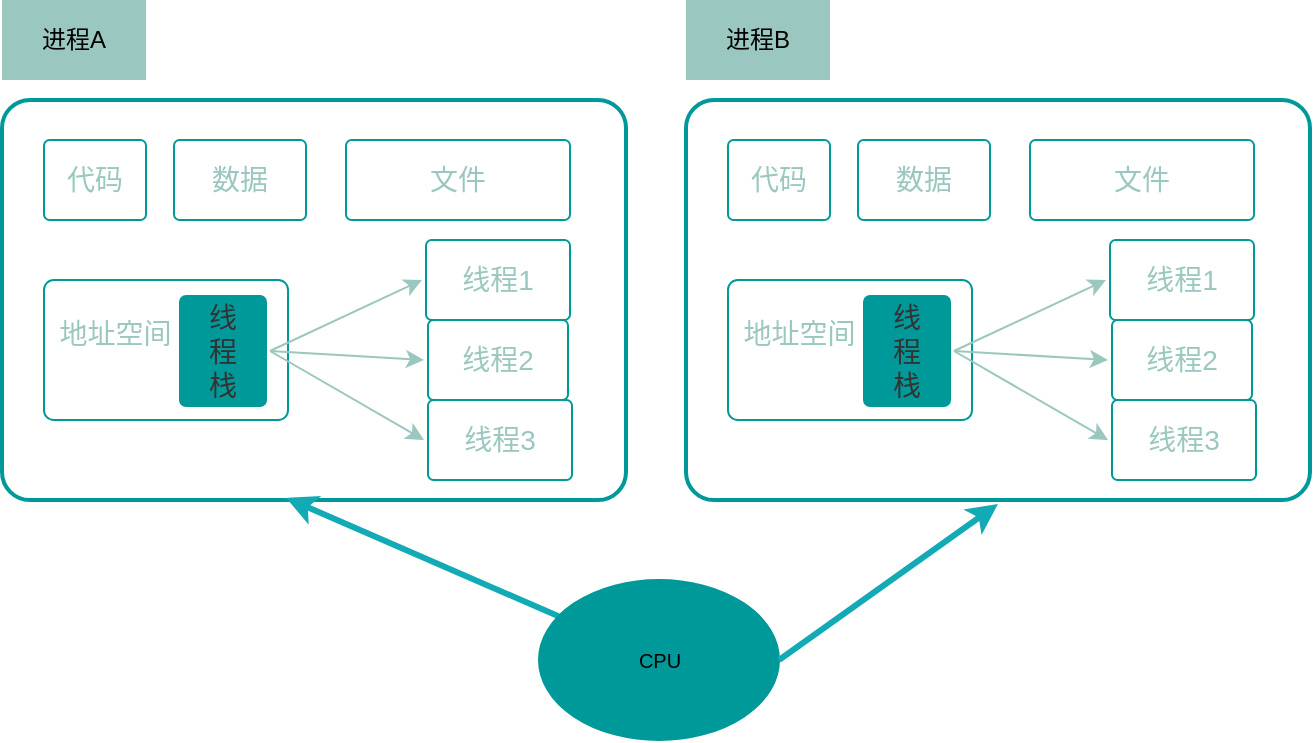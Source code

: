 <mxfile version="11.1.4" type="device"><diagram id="6a731a19-8d31-9384-78a2-239565b7b9f0" name="Page-1"><mxGraphModel dx="946" dy="611" grid="1" gridSize="10" guides="1" tooltips="1" connect="1" arrows="1" fold="1" page="1" pageScale="1" pageWidth="1169" pageHeight="827" background="#ffffff" math="0" shadow="0"><root><mxCell id="0"/><mxCell id="1" parent="0"/><mxCell id="1778" value="赋值运算" style="rounded=1;whiteSpace=wrap;html=1;shadow=0;labelBackgroundColor=none;strokeColor=#009999;strokeWidth=2;fillColor=#FFFFFF;fontFamily=Helvetica;fontSize=14;fontColor=#FFFFFF;align=center;spacing=5;fontStyle=0;arcSize=7;perimeterSpacing=2;" parent="1" vertex="1"><mxGeometry x="398" y="200" width="312" height="200" as="geometry"/></mxCell><mxCell id="1779" value="" style="edgeStyle=none;rounded=1;jumpStyle=none;html=1;shadow=0;labelBackgroundColor=none;startArrow=none;startFill=0;jettySize=auto;orthogonalLoop=1;strokeColor=#12AAB5;strokeWidth=3;fontFamily=Helvetica;fontSize=14;fontColor=#FFFFFF;spacing=5;fontStyle=1;fillColor=#b0e3e6;entryX=0.456;entryY=0.985;entryDx=0;entryDy=0;entryPerimeter=0;" parent="1" edge="1" target="1778" source="tu7LZZqHWbdZqNyheQ3L-1787"><mxGeometry relative="1" as="geometry"><mxPoint x="410" y="60" as="sourcePoint"/><mxPoint x="820" y="60" as="targetPoint"/></mxGeometry></mxCell><mxCell id="tu7LZZqHWbdZqNyheQ3L-1779" value="进程A" style="text;html=1;strokeColor=none;fillColor=#9AC7BF;align=center;verticalAlign=middle;whiteSpace=wrap;rounded=0;" vertex="1" parent="1"><mxGeometry x="398" y="150" width="72" height="40" as="geometry"/></mxCell><mxCell id="tu7LZZqHWbdZqNyheQ3L-1784" value="&lt;font color=&quot;#9ac7bf&quot; style=&quot;font-size: 14px;&quot;&gt;线程1&lt;/font&gt;" style="rounded=1;whiteSpace=wrap;html=1;shadow=0;labelBackgroundColor=none;strokeColor=#009999;strokeWidth=1;fillColor=#FFFFFF;fontFamily=Helvetica;fontSize=14;fontColor=#FFFFFF;align=center;spacing=5;fontStyle=0;arcSize=7;perimeterSpacing=2;" vertex="1" parent="1"><mxGeometry x="610" y="270" width="72" height="40" as="geometry"/></mxCell><mxCell id="tu7LZZqHWbdZqNyheQ3L-1785" value="&lt;font color=&quot;#9ac7bf&quot; style=&quot;font-size: 14px;&quot;&gt;线程2&lt;/font&gt;" style="rounded=1;whiteSpace=wrap;html=1;shadow=0;labelBackgroundColor=none;strokeColor=#009999;strokeWidth=1;fillColor=#FFFFFF;fontFamily=Helvetica;fontSize=14;fontColor=#FFFFFF;align=center;spacing=5;fontStyle=0;arcSize=7;perimeterSpacing=2;" vertex="1" parent="1"><mxGeometry x="611" y="310" width="70" height="40" as="geometry"/></mxCell><mxCell id="tu7LZZqHWbdZqNyheQ3L-1786" value="&lt;font color=&quot;#9ac7bf&quot; style=&quot;font-size: 14px;&quot;&gt;线程3&lt;/font&gt;" style="rounded=1;whiteSpace=wrap;html=1;shadow=0;labelBackgroundColor=none;strokeColor=#009999;strokeWidth=1;fillColor=#FFFFFF;fontFamily=Helvetica;fontSize=14;fontColor=#FFFFFF;align=center;spacing=5;fontStyle=0;arcSize=7;perimeterSpacing=2;" vertex="1" parent="1"><mxGeometry x="611" y="350" width="72" height="40" as="geometry"/></mxCell><mxCell id="tu7LZZqHWbdZqNyheQ3L-1787" value="CPU" style="ellipse;whiteSpace=wrap;html=1;strokeColor=#009999;strokeWidth=1;fillColor=#009999;fontSize=10;" vertex="1" parent="1"><mxGeometry x="666.5" y="440" width="120" height="80" as="geometry"/></mxCell><mxCell id="tu7LZZqHWbdZqNyheQ3L-1794" value="&lt;font color=&quot;#9ac7bf&quot; style=&quot;font-size: 14px;&quot;&gt;代码&lt;/font&gt;" style="rounded=1;whiteSpace=wrap;html=1;shadow=0;labelBackgroundColor=none;strokeColor=#009999;strokeWidth=1;fillColor=#FFFFFF;fontFamily=Helvetica;fontSize=14;fontColor=#FFFFFF;align=center;spacing=5;fontStyle=0;arcSize=7;perimeterSpacing=2;" vertex="1" parent="1"><mxGeometry x="419" y="220" width="51" height="40" as="geometry"/></mxCell><mxCell id="tu7LZZqHWbdZqNyheQ3L-1795" value="&lt;font color=&quot;#9ac7bf&quot; style=&quot;font-size: 14px;&quot;&gt;数据&lt;/font&gt;" style="rounded=1;whiteSpace=wrap;html=1;shadow=0;labelBackgroundColor=none;strokeColor=#009999;strokeWidth=1;fillColor=#FFFFFF;fontFamily=Helvetica;fontSize=14;fontColor=#FFFFFF;align=center;spacing=5;fontStyle=0;arcSize=7;perimeterSpacing=2;" vertex="1" parent="1"><mxGeometry x="484" y="220" width="66" height="40" as="geometry"/></mxCell><mxCell id="tu7LZZqHWbdZqNyheQ3L-1796" value="&lt;font color=&quot;#9ac7bf&quot; style=&quot;font-size: 14px;&quot;&gt;文件&lt;/font&gt;" style="rounded=1;whiteSpace=wrap;html=1;shadow=0;labelBackgroundColor=none;strokeColor=#009999;strokeWidth=1;fillColor=#FFFFFF;fontFamily=Helvetica;fontSize=14;fontColor=#FFFFFF;align=center;spacing=5;fontStyle=0;arcSize=7;perimeterSpacing=2;" vertex="1" parent="1"><mxGeometry x="570" y="220" width="112" height="40" as="geometry"/></mxCell><mxCell id="tu7LZZqHWbdZqNyheQ3L-1798" value="&lt;font color=&quot;#9ac7bf&quot; style=&quot;font-size: 14px;&quot;&gt;地址空间&amp;nbsp; &amp;nbsp; &amp;nbsp; &amp;nbsp; &amp;nbsp; &amp;nbsp; &amp;nbsp; &amp;nbsp; &amp;nbsp; &amp;nbsp; &amp;nbsp; &amp;nbsp;&lt;/font&gt;" style="rounded=1;whiteSpace=wrap;html=1;shadow=0;labelBackgroundColor=none;strokeColor=#009999;strokeWidth=1;fillColor=#FFFFFF;fontFamily=Helvetica;fontSize=14;fontColor=#FFFFFF;align=center;spacing=5;fontStyle=0;arcSize=7;perimeterSpacing=2;" vertex="1" parent="1"><mxGeometry x="419" y="290" width="122" height="70" as="geometry"/></mxCell><mxCell id="tu7LZZqHWbdZqNyheQ3L-1802" value="&lt;font style=&quot;font-size: 14px;&quot;&gt;线&lt;br style=&quot;font-size: 14px;&quot;&gt;程&lt;br style=&quot;font-size: 14px;&quot;&gt;栈&lt;/font&gt;" style="rounded=1;whiteSpace=wrap;html=1;shadow=0;labelBackgroundColor=none;strokeColor=#009999;strokeWidth=1;fillColor=#009999;fontFamily=Helvetica;fontSize=14;fontColor=#333333;align=center;spacing=5;fontStyle=0;arcSize=7;perimeterSpacing=2;" vertex="1" parent="1"><mxGeometry x="487" y="298" width="43" height="55" as="geometry"/></mxCell><mxCell id="tu7LZZqHWbdZqNyheQ3L-1803" value="" style="endArrow=classic;html=1;strokeColor=#9AC7BF;fontSize=10;fontColor=#333333;exitX=1;exitY=0.5;exitDx=0;exitDy=0;entryX=0;entryY=0.5;entryDx=0;entryDy=0;" edge="1" parent="1" source="tu7LZZqHWbdZqNyheQ3L-1802" target="tu7LZZqHWbdZqNyheQ3L-1785"><mxGeometry width="50" height="50" relative="1" as="geometry"><mxPoint x="390" y="460" as="sourcePoint"/><mxPoint x="440" y="410" as="targetPoint"/></mxGeometry></mxCell><mxCell id="tu7LZZqHWbdZqNyheQ3L-1804" value="" style="endArrow=classic;html=1;strokeColor=#9AC7BF;fontSize=10;fontColor=#333333;exitX=1;exitY=0.5;exitDx=0;exitDy=0;entryX=0;entryY=0.5;entryDx=0;entryDy=0;" edge="1" parent="1" source="tu7LZZqHWbdZqNyheQ3L-1802" target="tu7LZZqHWbdZqNyheQ3L-1784"><mxGeometry width="50" height="50" relative="1" as="geometry"><mxPoint x="618" y="230.25" as="sourcePoint"/><mxPoint x="453" y="288" as="targetPoint"/></mxGeometry></mxCell><mxCell id="tu7LZZqHWbdZqNyheQ3L-1805" value="" style="endArrow=classic;html=1;strokeColor=#9AC7BF;fontSize=10;fontColor=#333333;entryX=0;entryY=0.5;entryDx=0;entryDy=0;exitX=1;exitY=0.5;exitDx=0;exitDy=0;" edge="1" parent="1" source="tu7LZZqHWbdZqNyheQ3L-1802" target="tu7LZZqHWbdZqNyheQ3L-1786"><mxGeometry width="50" height="50" relative="1" as="geometry"><mxPoint x="632" y="230" as="sourcePoint"/><mxPoint x="463" y="298" as="targetPoint"/></mxGeometry></mxCell><mxCell id="tu7LZZqHWbdZqNyheQ3L-1807" value="赋值运算" style="rounded=1;whiteSpace=wrap;html=1;shadow=0;labelBackgroundColor=none;strokeColor=#009999;strokeWidth=2;fillColor=#FFFFFF;fontFamily=Helvetica;fontSize=14;fontColor=#FFFFFF;align=center;spacing=5;fontStyle=0;arcSize=7;perimeterSpacing=2;" vertex="1" parent="1"><mxGeometry x="740" y="200" width="312" height="200" as="geometry"/></mxCell><mxCell id="tu7LZZqHWbdZqNyheQ3L-1808" value="进程B" style="text;html=1;strokeColor=none;fillColor=#9AC7BF;align=center;verticalAlign=middle;whiteSpace=wrap;rounded=0;" vertex="1" parent="1"><mxGeometry x="740" y="150" width="72" height="40" as="geometry"/></mxCell><mxCell id="tu7LZZqHWbdZqNyheQ3L-1809" value="&lt;font color=&quot;#9ac7bf&quot; style=&quot;font-size: 14px;&quot;&gt;线程1&lt;/font&gt;" style="rounded=1;whiteSpace=wrap;html=1;shadow=0;labelBackgroundColor=none;strokeColor=#009999;strokeWidth=1;fillColor=#FFFFFF;fontFamily=Helvetica;fontSize=14;fontColor=#FFFFFF;align=center;spacing=5;fontStyle=0;arcSize=7;perimeterSpacing=2;" vertex="1" parent="1"><mxGeometry x="952" y="270" width="72" height="40" as="geometry"/></mxCell><mxCell id="tu7LZZqHWbdZqNyheQ3L-1810" value="&lt;font color=&quot;#9ac7bf&quot; style=&quot;font-size: 14px;&quot;&gt;线程2&lt;/font&gt;" style="rounded=1;whiteSpace=wrap;html=1;shadow=0;labelBackgroundColor=none;strokeColor=#009999;strokeWidth=1;fillColor=#FFFFFF;fontFamily=Helvetica;fontSize=14;fontColor=#FFFFFF;align=center;spacing=5;fontStyle=0;arcSize=7;perimeterSpacing=2;" vertex="1" parent="1"><mxGeometry x="953" y="310" width="70" height="40" as="geometry"/></mxCell><mxCell id="tu7LZZqHWbdZqNyheQ3L-1811" value="&lt;font color=&quot;#9ac7bf&quot; style=&quot;font-size: 14px;&quot;&gt;线程3&lt;/font&gt;" style="rounded=1;whiteSpace=wrap;html=1;shadow=0;labelBackgroundColor=none;strokeColor=#009999;strokeWidth=1;fillColor=#FFFFFF;fontFamily=Helvetica;fontSize=14;fontColor=#FFFFFF;align=center;spacing=5;fontStyle=0;arcSize=7;perimeterSpacing=2;" vertex="1" parent="1"><mxGeometry x="953" y="350" width="72" height="40" as="geometry"/></mxCell><mxCell id="tu7LZZqHWbdZqNyheQ3L-1812" value="&lt;font color=&quot;#9ac7bf&quot; style=&quot;font-size: 14px;&quot;&gt;代码&lt;/font&gt;" style="rounded=1;whiteSpace=wrap;html=1;shadow=0;labelBackgroundColor=none;strokeColor=#009999;strokeWidth=1;fillColor=#FFFFFF;fontFamily=Helvetica;fontSize=14;fontColor=#FFFFFF;align=center;spacing=5;fontStyle=0;arcSize=7;perimeterSpacing=2;" vertex="1" parent="1"><mxGeometry x="761" y="220" width="51" height="40" as="geometry"/></mxCell><mxCell id="tu7LZZqHWbdZqNyheQ3L-1813" value="&lt;font color=&quot;#9ac7bf&quot; style=&quot;font-size: 14px;&quot;&gt;数据&lt;/font&gt;" style="rounded=1;whiteSpace=wrap;html=1;shadow=0;labelBackgroundColor=none;strokeColor=#009999;strokeWidth=1;fillColor=#FFFFFF;fontFamily=Helvetica;fontSize=14;fontColor=#FFFFFF;align=center;spacing=5;fontStyle=0;arcSize=7;perimeterSpacing=2;" vertex="1" parent="1"><mxGeometry x="826" y="220" width="66" height="40" as="geometry"/></mxCell><mxCell id="tu7LZZqHWbdZqNyheQ3L-1814" value="&lt;font color=&quot;#9ac7bf&quot; style=&quot;font-size: 14px;&quot;&gt;文件&lt;/font&gt;" style="rounded=1;whiteSpace=wrap;html=1;shadow=0;labelBackgroundColor=none;strokeColor=#009999;strokeWidth=1;fillColor=#FFFFFF;fontFamily=Helvetica;fontSize=14;fontColor=#FFFFFF;align=center;spacing=5;fontStyle=0;arcSize=7;perimeterSpacing=2;" vertex="1" parent="1"><mxGeometry x="912" y="220" width="112" height="40" as="geometry"/></mxCell><mxCell id="tu7LZZqHWbdZqNyheQ3L-1815" value="&lt;font color=&quot;#9ac7bf&quot; style=&quot;font-size: 14px;&quot;&gt;地址空间&amp;nbsp; &amp;nbsp; &amp;nbsp; &amp;nbsp; &amp;nbsp; &amp;nbsp; &amp;nbsp; &amp;nbsp; &amp;nbsp; &amp;nbsp; &amp;nbsp; &amp;nbsp;&lt;/font&gt;" style="rounded=1;whiteSpace=wrap;html=1;shadow=0;labelBackgroundColor=none;strokeColor=#009999;strokeWidth=1;fillColor=#FFFFFF;fontFamily=Helvetica;fontSize=14;fontColor=#FFFFFF;align=center;spacing=5;fontStyle=0;arcSize=7;perimeterSpacing=2;" vertex="1" parent="1"><mxGeometry x="761" y="290" width="122" height="70" as="geometry"/></mxCell><mxCell id="tu7LZZqHWbdZqNyheQ3L-1816" value="&lt;font style=&quot;font-size: 14px;&quot;&gt;线&lt;br style=&quot;font-size: 14px;&quot;&gt;程&lt;br style=&quot;font-size: 14px;&quot;&gt;栈&lt;/font&gt;" style="rounded=1;whiteSpace=wrap;html=1;shadow=0;labelBackgroundColor=none;strokeColor=#009999;strokeWidth=1;fillColor=#009999;fontFamily=Helvetica;fontSize=14;fontColor=#333333;align=center;spacing=5;fontStyle=0;arcSize=7;perimeterSpacing=2;" vertex="1" parent="1"><mxGeometry x="829" y="298" width="43" height="55" as="geometry"/></mxCell><mxCell id="tu7LZZqHWbdZqNyheQ3L-1817" value="" style="endArrow=classic;html=1;strokeColor=#9AC7BF;fontSize=10;fontColor=#333333;exitX=1;exitY=0.5;exitDx=0;exitDy=0;entryX=0;entryY=0.5;entryDx=0;entryDy=0;" edge="1" parent="1" source="tu7LZZqHWbdZqNyheQ3L-1816" target="tu7LZZqHWbdZqNyheQ3L-1810"><mxGeometry width="50" height="50" relative="1" as="geometry"><mxPoint x="732" y="460" as="sourcePoint"/><mxPoint x="782" y="410" as="targetPoint"/></mxGeometry></mxCell><mxCell id="tu7LZZqHWbdZqNyheQ3L-1818" value="" style="endArrow=classic;html=1;strokeColor=#9AC7BF;fontSize=10;fontColor=#333333;exitX=1;exitY=0.5;exitDx=0;exitDy=0;entryX=0;entryY=0.5;entryDx=0;entryDy=0;" edge="1" parent="1" source="tu7LZZqHWbdZqNyheQ3L-1816" target="tu7LZZqHWbdZqNyheQ3L-1809"><mxGeometry width="50" height="50" relative="1" as="geometry"><mxPoint x="960" y="230.25" as="sourcePoint"/><mxPoint x="795" y="288" as="targetPoint"/></mxGeometry></mxCell><mxCell id="tu7LZZqHWbdZqNyheQ3L-1819" value="" style="endArrow=classic;html=1;strokeColor=#9AC7BF;fontSize=10;fontColor=#333333;entryX=0;entryY=0.5;entryDx=0;entryDy=0;exitX=1;exitY=0.5;exitDx=0;exitDy=0;" edge="1" parent="1" source="tu7LZZqHWbdZqNyheQ3L-1816" target="tu7LZZqHWbdZqNyheQ3L-1811"><mxGeometry width="50" height="50" relative="1" as="geometry"><mxPoint x="974" y="230" as="sourcePoint"/><mxPoint x="805" y="298" as="targetPoint"/></mxGeometry></mxCell><mxCell id="tu7LZZqHWbdZqNyheQ3L-1820" value="" style="edgeStyle=none;rounded=1;jumpStyle=none;html=1;shadow=0;labelBackgroundColor=none;startArrow=none;startFill=0;jettySize=auto;orthogonalLoop=1;strokeColor=#12AAB5;strokeWidth=3;fontFamily=Helvetica;fontSize=14;fontColor=#FFFFFF;spacing=5;fontStyle=1;fillColor=#b0e3e6;exitX=1;exitY=0.5;exitDx=0;exitDy=0;entryX=0.5;entryY=1;entryDx=0;entryDy=0;" edge="1" parent="1" source="tu7LZZqHWbdZqNyheQ3L-1787" target="tu7LZZqHWbdZqNyheQ3L-1807"><mxGeometry relative="1" as="geometry"><mxPoint x="656.04" y="511.04" as="sourcePoint"/><mxPoint x="550.096" y="408.94" as="targetPoint"/></mxGeometry></mxCell></root></mxGraphModel></diagram></mxfile>